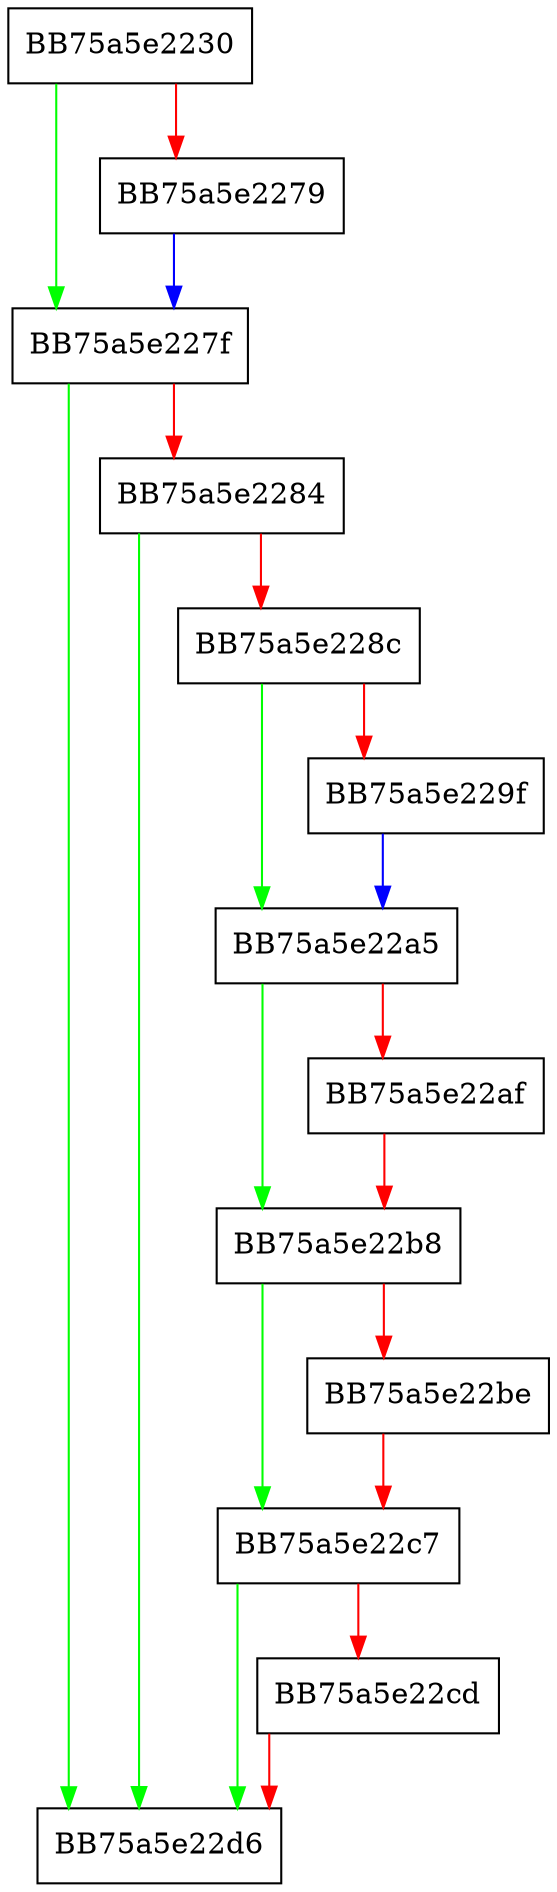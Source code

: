 digraph stop {
  node [shape="box"];
  graph [splines=ortho];
  BB75a5e2230 -> BB75a5e227f [color="green"];
  BB75a5e2230 -> BB75a5e2279 [color="red"];
  BB75a5e2279 -> BB75a5e227f [color="blue"];
  BB75a5e227f -> BB75a5e22d6 [color="green"];
  BB75a5e227f -> BB75a5e2284 [color="red"];
  BB75a5e2284 -> BB75a5e22d6 [color="green"];
  BB75a5e2284 -> BB75a5e228c [color="red"];
  BB75a5e228c -> BB75a5e22a5 [color="green"];
  BB75a5e228c -> BB75a5e229f [color="red"];
  BB75a5e229f -> BB75a5e22a5 [color="blue"];
  BB75a5e22a5 -> BB75a5e22b8 [color="green"];
  BB75a5e22a5 -> BB75a5e22af [color="red"];
  BB75a5e22af -> BB75a5e22b8 [color="red"];
  BB75a5e22b8 -> BB75a5e22c7 [color="green"];
  BB75a5e22b8 -> BB75a5e22be [color="red"];
  BB75a5e22be -> BB75a5e22c7 [color="red"];
  BB75a5e22c7 -> BB75a5e22d6 [color="green"];
  BB75a5e22c7 -> BB75a5e22cd [color="red"];
  BB75a5e22cd -> BB75a5e22d6 [color="red"];
}